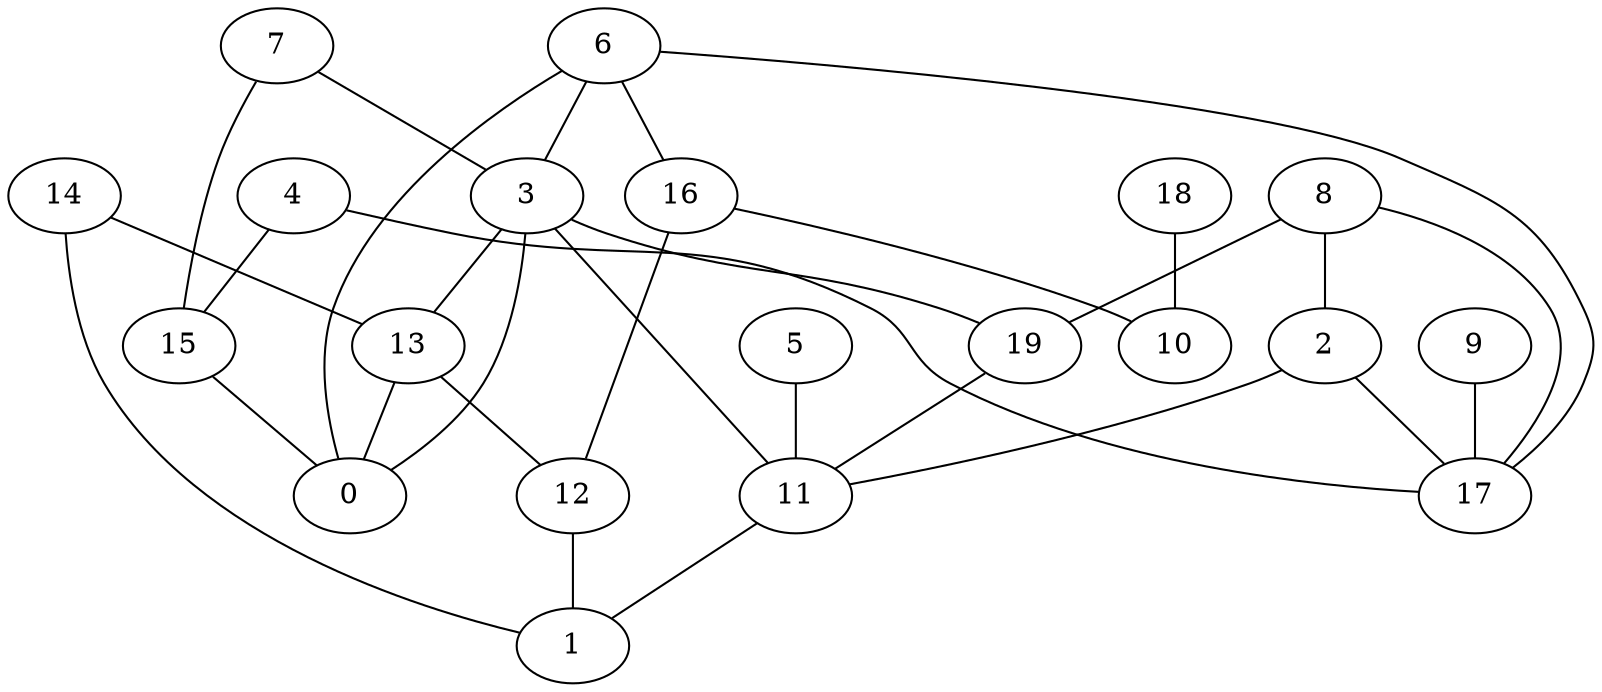 digraph GG_graph {

subgraph G_graph {
edge [color = black]
"5" -> "11" [dir = none]
"14" -> "13" [dir = none]
"18" -> "10" [dir = none]
"11" -> "1" [dir = none]
"7" -> "15" [dir = none]
"3" -> "19" [dir = none]
"3" -> "11" [dir = none]
"16" -> "10" [dir = none]
"8" -> "17" [dir = none]
"2" -> "11" [dir = none]
"6" -> "0" [dir = none]
"6" -> "16" [dir = none]
"6" -> "17" [dir = none]
"6" -> "3" [dir = none]
"9" -> "17" [dir = none]
"13" -> "12" [dir = none]
"13" -> "0" [dir = none]
"4" -> "15" [dir = none]
"4" -> "17" [dir = none]
"12" -> "1" [dir = none]
"2" -> "17" [dir = none]
"15" -> "0" [dir = none]
"16" -> "12" [dir = none]
"19" -> "11" [dir = none]
"3" -> "0" [dir = none]
"14" -> "1" [dir = none]
"7" -> "3" [dir = none]
"8" -> "19" [dir = none]
"3" -> "13" [dir = none]
"8" -> "2" [dir = none]
}

}
